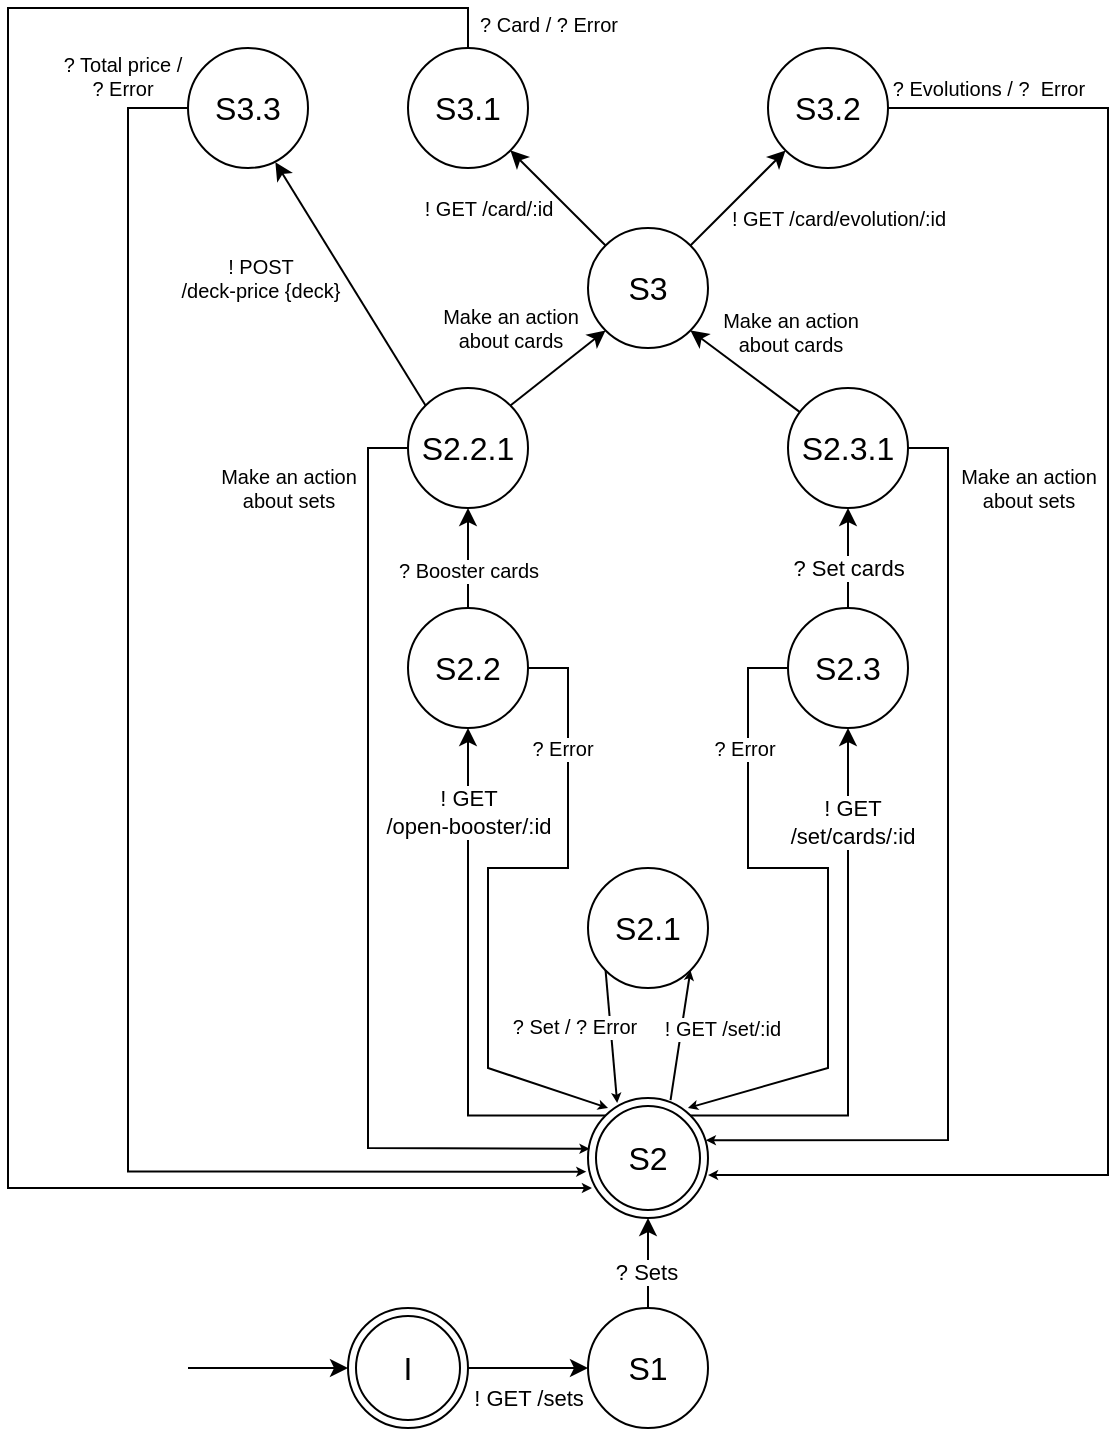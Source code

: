 <mxfile version="22.1.2" type="device">
  <diagram name="Page-1" id="J8fZc90PBT1qO0DWgf4Q">
    <mxGraphModel dx="989" dy="670" grid="1" gridSize="10" guides="1" tooltips="1" connect="1" arrows="1" fold="1" page="1" pageScale="1" pageWidth="827" pageHeight="1169" math="0" shadow="0">
      <root>
        <mxCell id="0" />
        <mxCell id="1" parent="0" />
        <mxCell id="WSWHWqj17P2bj2SfIeIW-4" style="edgeStyle=orthogonalEdgeStyle;rounded=0;orthogonalLoop=1;jettySize=auto;html=1;" parent="1" source="WSWHWqj17P2bj2SfIeIW-2" target="WSWHWqj17P2bj2SfIeIW-3" edge="1">
          <mxGeometry relative="1" as="geometry" />
        </mxCell>
        <mxCell id="WSWHWqj17P2bj2SfIeIW-5" value="! GET /sets" style="edgeLabel;html=1;align=center;verticalAlign=middle;resizable=0;points=[];" parent="WSWHWqj17P2bj2SfIeIW-4" vertex="1" connectable="0">
          <mxGeometry x="0.02" relative="1" as="geometry">
            <mxPoint x="-1" y="15" as="offset" />
          </mxGeometry>
        </mxCell>
        <mxCell id="WSWHWqj17P2bj2SfIeIW-2" value="I" style="ellipse;shape=doubleEllipse;whiteSpace=wrap;html=1;aspect=fixed;fontSize=16;" parent="1" vertex="1">
          <mxGeometry x="540" y="660" width="60" height="60" as="geometry" />
        </mxCell>
        <mxCell id="WSWHWqj17P2bj2SfIeIW-12" value="" style="edgeStyle=orthogonalEdgeStyle;rounded=0;orthogonalLoop=1;jettySize=auto;html=1;" parent="1" source="WSWHWqj17P2bj2SfIeIW-3" target="WSWHWqj17P2bj2SfIeIW-10" edge="1">
          <mxGeometry relative="1" as="geometry" />
        </mxCell>
        <mxCell id="WSWHWqj17P2bj2SfIeIW-13" value="? Sets" style="edgeLabel;html=1;align=center;verticalAlign=middle;resizable=0;points=[];labelBackgroundColor=default;" parent="WSWHWqj17P2bj2SfIeIW-12" vertex="1" connectable="0">
          <mxGeometry x="0.103" y="-1" relative="1" as="geometry">
            <mxPoint x="-2" y="7" as="offset" />
          </mxGeometry>
        </mxCell>
        <mxCell id="WSWHWqj17P2bj2SfIeIW-3" value="S1" style="ellipse;whiteSpace=wrap;html=1;aspect=fixed;fontSize=16;" parent="1" vertex="1">
          <mxGeometry x="660" y="660" width="60" height="60" as="geometry" />
        </mxCell>
        <mxCell id="WSWHWqj17P2bj2SfIeIW-9" value="S2.1" style="ellipse;whiteSpace=wrap;html=1;aspect=fixed;fontSize=16;" parent="1" vertex="1">
          <mxGeometry x="660" y="440" width="60" height="60" as="geometry" />
        </mxCell>
        <mxCell id="WSWHWqj17P2bj2SfIeIW-17" value="" style="edgeStyle=orthogonalEdgeStyle;rounded=0;orthogonalLoop=1;jettySize=auto;html=1;exitX=0;exitY=0;exitDx=0;exitDy=0;entryX=0.5;entryY=1;entryDx=0;entryDy=0;" parent="1" source="WSWHWqj17P2bj2SfIeIW-10" target="WSWHWqj17P2bj2SfIeIW-16" edge="1">
          <mxGeometry relative="1" as="geometry">
            <mxPoint x="660" y="555" as="sourcePoint" />
            <mxPoint x="590" y="350" as="targetPoint" />
          </mxGeometry>
        </mxCell>
        <mxCell id="WSWHWqj17P2bj2SfIeIW-18" value="! GET&lt;br&gt;/open-booster/:id" style="edgeLabel;html=1;align=center;verticalAlign=middle;resizable=0;points=[];" parent="WSWHWqj17P2bj2SfIeIW-17" vertex="1" connectable="0">
          <mxGeometry x="-0.289" y="3" relative="1" as="geometry">
            <mxPoint x="3" y="-127" as="offset" />
          </mxGeometry>
        </mxCell>
        <mxCell id="WSWHWqj17P2bj2SfIeIW-20" style="edgeStyle=orthogonalEdgeStyle;rounded=0;orthogonalLoop=1;jettySize=auto;html=1;entryX=0.5;entryY=1;entryDx=0;entryDy=0;exitX=1;exitY=0;exitDx=0;exitDy=0;" parent="1" source="WSWHWqj17P2bj2SfIeIW-10" target="WSWHWqj17P2bj2SfIeIW-19" edge="1">
          <mxGeometry relative="1" as="geometry" />
        </mxCell>
        <mxCell id="WSWHWqj17P2bj2SfIeIW-21" value="! GET &lt;br&gt;/set/cards/:id" style="edgeLabel;html=1;align=center;verticalAlign=middle;resizable=0;points=[];" parent="WSWHWqj17P2bj2SfIeIW-20" vertex="1" connectable="0">
          <mxGeometry x="-0.2" y="-1" relative="1" as="geometry">
            <mxPoint x="1" y="-117" as="offset" />
          </mxGeometry>
        </mxCell>
        <mxCell id="WSWHWqj17P2bj2SfIeIW-10" value="S2" style="ellipse;shape=doubleEllipse;whiteSpace=wrap;html=1;aspect=fixed;fontSize=16;" parent="1" vertex="1">
          <mxGeometry x="660" y="555" width="60" height="60" as="geometry" />
        </mxCell>
        <mxCell id="WSWHWqj17P2bj2SfIeIW-11" value="" style="endArrow=classic;html=1;rounded=0;entryX=0;entryY=0.5;entryDx=0;entryDy=0;" parent="1" target="WSWHWqj17P2bj2SfIeIW-2" edge="1">
          <mxGeometry width="50" height="50" relative="1" as="geometry">
            <mxPoint x="460" y="690" as="sourcePoint" />
            <mxPoint x="400" y="580" as="targetPoint" />
          </mxGeometry>
        </mxCell>
        <mxCell id="WSWHWqj17P2bj2SfIeIW-38" style="edgeStyle=orthogonalEdgeStyle;rounded=0;orthogonalLoop=1;jettySize=auto;html=1;" parent="1" source="WSWHWqj17P2bj2SfIeIW-16" target="WSWHWqj17P2bj2SfIeIW-37" edge="1">
          <mxGeometry relative="1" as="geometry" />
        </mxCell>
        <mxCell id="WSWHWqj17P2bj2SfIeIW-39" value="? Booster cards" style="edgeLabel;html=1;align=center;verticalAlign=middle;resizable=0;points=[];fontSize=10;" parent="WSWHWqj17P2bj2SfIeIW-38" vertex="1" connectable="0">
          <mxGeometry x="0.103" y="-3" relative="1" as="geometry">
            <mxPoint x="-3" y="8" as="offset" />
          </mxGeometry>
        </mxCell>
        <mxCell id="WSWHWqj17P2bj2SfIeIW-16" value="S2.2" style="ellipse;whiteSpace=wrap;html=1;aspect=fixed;fontSize=16;" parent="1" vertex="1">
          <mxGeometry x="570" y="310" width="60" height="60" as="geometry" />
        </mxCell>
        <mxCell id="WSWHWqj17P2bj2SfIeIW-44" style="edgeStyle=orthogonalEdgeStyle;rounded=0;orthogonalLoop=1;jettySize=auto;html=1;entryX=0.5;entryY=1;entryDx=0;entryDy=0;" parent="1" source="WSWHWqj17P2bj2SfIeIW-19" target="WSWHWqj17P2bj2SfIeIW-40" edge="1">
          <mxGeometry relative="1" as="geometry" />
        </mxCell>
        <mxCell id="WSWHWqj17P2bj2SfIeIW-45" value="? Set cards" style="edgeLabel;html=1;align=center;verticalAlign=middle;resizable=0;points=[];" parent="WSWHWqj17P2bj2SfIeIW-44" vertex="1" connectable="0">
          <mxGeometry x="0.209" relative="1" as="geometry">
            <mxPoint y="10" as="offset" />
          </mxGeometry>
        </mxCell>
        <mxCell id="WSWHWqj17P2bj2SfIeIW-19" value="S2.3" style="ellipse;whiteSpace=wrap;html=1;aspect=fixed;fontSize=16;" parent="1" vertex="1">
          <mxGeometry x="760" y="310" width="60" height="60" as="geometry" />
        </mxCell>
        <mxCell id="WSWHWqj17P2bj2SfIeIW-26" value="S3.2" style="ellipse;whiteSpace=wrap;html=1;aspect=fixed;fontSize=16;" parent="1" vertex="1">
          <mxGeometry x="750" y="30" width="60" height="60" as="geometry" />
        </mxCell>
        <mxCell id="WSWHWqj17P2bj2SfIeIW-27" value="S3.1" style="ellipse;whiteSpace=wrap;html=1;aspect=fixed;fontSize=16;" parent="1" vertex="1">
          <mxGeometry x="570" y="30" width="60" height="60" as="geometry" />
        </mxCell>
        <mxCell id="WSWHWqj17P2bj2SfIeIW-28" value="S3.3" style="ellipse;whiteSpace=wrap;html=1;aspect=fixed;fontSize=16;" parent="1" vertex="1">
          <mxGeometry x="460" y="30" width="60" height="60" as="geometry" />
        </mxCell>
        <mxCell id="WSWHWqj17P2bj2SfIeIW-37" value="S2.2.1" style="ellipse;whiteSpace=wrap;html=1;aspect=fixed;fontSize=16;" parent="1" vertex="1">
          <mxGeometry x="570" y="200" width="60" height="60" as="geometry" />
        </mxCell>
        <mxCell id="WSWHWqj17P2bj2SfIeIW-40" value="S2.3.1" style="ellipse;whiteSpace=wrap;html=1;aspect=fixed;fontSize=16;" parent="1" vertex="1">
          <mxGeometry x="760" y="200" width="60" height="60" as="geometry" />
        </mxCell>
        <mxCell id="WSWHWqj17P2bj2SfIeIW-46" value="" style="endArrow=classic;html=1;rounded=0;endSize=2;exitX=1;exitY=0.5;exitDx=0;exitDy=0;entryX=0.167;entryY=0.083;entryDx=0;entryDy=0;entryPerimeter=0;" parent="1" source="WSWHWqj17P2bj2SfIeIW-16" target="WSWHWqj17P2bj2SfIeIW-10" edge="1">
          <mxGeometry width="50" height="50" relative="1" as="geometry">
            <mxPoint x="590" y="420" as="sourcePoint" />
            <mxPoint x="640" y="370" as="targetPoint" />
            <Array as="points">
              <mxPoint x="650" y="340" />
              <mxPoint x="650" y="440" />
              <mxPoint x="610" y="440" />
              <mxPoint x="610" y="540" />
            </Array>
          </mxGeometry>
        </mxCell>
        <mxCell id="WSWHWqj17P2bj2SfIeIW-49" value="? Error" style="edgeLabel;html=1;align=center;verticalAlign=middle;resizable=0;points=[];fontSize=10;" parent="WSWHWqj17P2bj2SfIeIW-46" vertex="1" connectable="0">
          <mxGeometry x="-0.6" y="1" relative="1" as="geometry">
            <mxPoint x="-4" y="-5" as="offset" />
          </mxGeometry>
        </mxCell>
        <mxCell id="WSWHWqj17P2bj2SfIeIW-48" value="" style="endArrow=classic;html=1;rounded=0;endSize=2;exitX=0;exitY=0.5;exitDx=0;exitDy=0;entryX=0.833;entryY=0.083;entryDx=0;entryDy=0;entryPerimeter=0;" parent="1" source="WSWHWqj17P2bj2SfIeIW-19" target="WSWHWqj17P2bj2SfIeIW-10" edge="1">
          <mxGeometry width="50" height="50" relative="1" as="geometry">
            <mxPoint x="590" y="420" as="sourcePoint" />
            <mxPoint x="640" y="370" as="targetPoint" />
            <Array as="points">
              <mxPoint x="740" y="340" />
              <mxPoint x="740" y="440" />
              <mxPoint x="780" y="440" />
              <mxPoint x="780" y="540" />
            </Array>
          </mxGeometry>
        </mxCell>
        <mxCell id="WSWHWqj17P2bj2SfIeIW-50" value="? Error" style="edgeLabel;html=1;align=center;verticalAlign=middle;resizable=0;points=[];fontSize=10;" parent="WSWHWqj17P2bj2SfIeIW-48" vertex="1" connectable="0">
          <mxGeometry x="-0.566" y="-2" relative="1" as="geometry">
            <mxPoint y="-12" as="offset" />
          </mxGeometry>
        </mxCell>
        <mxCell id="WSWHWqj17P2bj2SfIeIW-51" value="" style="endArrow=classic;html=1;rounded=0;endSize=2;exitX=0;exitY=0.5;exitDx=0;exitDy=0;entryX=0.013;entryY=0.423;entryDx=0;entryDy=0;entryPerimeter=0;" parent="1" source="WSWHWqj17P2bj2SfIeIW-37" target="WSWHWqj17P2bj2SfIeIW-10" edge="1">
          <mxGeometry width="50" height="50" relative="1" as="geometry">
            <mxPoint x="590" y="250" as="sourcePoint" />
            <mxPoint x="640" y="200" as="targetPoint" />
            <Array as="points">
              <mxPoint x="550" y="230" />
              <mxPoint x="550" y="580" />
            </Array>
          </mxGeometry>
        </mxCell>
        <mxCell id="WSWHWqj17P2bj2SfIeIW-52" value="Make an action &lt;br style=&quot;font-size: 10px;&quot;&gt;about sets" style="edgeLabel;html=1;align=center;verticalAlign=middle;resizable=0;points=[];fontSize=10;" parent="WSWHWqj17P2bj2SfIeIW-51" vertex="1" connectable="0">
          <mxGeometry x="-0.747" y="-2" relative="1" as="geometry">
            <mxPoint x="-38" y="-21" as="offset" />
          </mxGeometry>
        </mxCell>
        <mxCell id="WSWHWqj17P2bj2SfIeIW-53" value="" style="endArrow=classic;html=1;rounded=0;endSize=2;exitX=1;exitY=0.5;exitDx=0;exitDy=0;entryX=0.982;entryY=0.352;entryDx=0;entryDy=0;entryPerimeter=0;" parent="1" source="WSWHWqj17P2bj2SfIeIW-40" target="WSWHWqj17P2bj2SfIeIW-10" edge="1">
          <mxGeometry width="50" height="50" relative="1" as="geometry">
            <mxPoint x="590" y="360" as="sourcePoint" />
            <mxPoint x="640" y="310" as="targetPoint" />
            <Array as="points">
              <mxPoint x="840" y="230" />
              <mxPoint x="840" y="576" />
            </Array>
          </mxGeometry>
        </mxCell>
        <mxCell id="WSWHWqj17P2bj2SfIeIW-54" value="Make an action&lt;br style=&quot;border-color: var(--border-color); font-size: 10px;&quot;&gt;&lt;span style=&quot;font-size: 10px;&quot;&gt;about sets&lt;/span&gt;" style="edgeLabel;html=1;align=center;verticalAlign=middle;resizable=0;points=[];fontSize=10;" parent="WSWHWqj17P2bj2SfIeIW-53" vertex="1" connectable="0">
          <mxGeometry x="-0.787" y="-2" relative="1" as="geometry">
            <mxPoint x="42" y="-12" as="offset" />
          </mxGeometry>
        </mxCell>
        <mxCell id="WSWHWqj17P2bj2SfIeIW-55" value="S3" style="ellipse;whiteSpace=wrap;html=1;aspect=fixed;fontSize=16;" parent="1" vertex="1">
          <mxGeometry x="660" y="120" width="60" height="60" as="geometry" />
        </mxCell>
        <mxCell id="WSWHWqj17P2bj2SfIeIW-56" value="" style="endArrow=classic;html=1;rounded=0;exitX=1;exitY=0;exitDx=0;exitDy=0;entryX=0;entryY=1;entryDx=0;entryDy=0;" parent="1" source="WSWHWqj17P2bj2SfIeIW-37" target="WSWHWqj17P2bj2SfIeIW-55" edge="1">
          <mxGeometry width="50" height="50" relative="1" as="geometry">
            <mxPoint x="590" y="190" as="sourcePoint" />
            <mxPoint x="640" y="140" as="targetPoint" />
          </mxGeometry>
        </mxCell>
        <mxCell id="WSWHWqj17P2bj2SfIeIW-57" value="Make an action &lt;br style=&quot;font-size: 10px;&quot;&gt;about cards" style="edgeLabel;html=1;align=center;verticalAlign=middle;resizable=0;points=[];fontSize=10;labelBackgroundColor=none;" parent="WSWHWqj17P2bj2SfIeIW-56" vertex="1" connectable="0">
          <mxGeometry x="0.233" y="-1" relative="1" as="geometry">
            <mxPoint x="-31" y="-17" as="offset" />
          </mxGeometry>
        </mxCell>
        <mxCell id="WSWHWqj17P2bj2SfIeIW-58" value="" style="endArrow=classic;html=1;rounded=0;entryX=1;entryY=1;entryDx=0;entryDy=0;" parent="1" source="WSWHWqj17P2bj2SfIeIW-40" target="WSWHWqj17P2bj2SfIeIW-55" edge="1">
          <mxGeometry width="50" height="50" relative="1" as="geometry">
            <mxPoint x="631" y="219" as="sourcePoint" />
            <mxPoint x="679" y="181" as="targetPoint" />
          </mxGeometry>
        </mxCell>
        <mxCell id="WSWHWqj17P2bj2SfIeIW-59" value="Make an action &lt;br style=&quot;font-size: 10px;&quot;&gt;about cards" style="edgeLabel;html=1;align=center;verticalAlign=middle;resizable=0;points=[];fontSize=10;labelBackgroundColor=none;" parent="WSWHWqj17P2bj2SfIeIW-58" vertex="1" connectable="0">
          <mxGeometry x="0.233" y="-1" relative="1" as="geometry">
            <mxPoint x="28" y="-14" as="offset" />
          </mxGeometry>
        </mxCell>
        <mxCell id="WSWHWqj17P2bj2SfIeIW-60" value="" style="endArrow=classic;html=1;rounded=0;exitX=0;exitY=0;exitDx=0;exitDy=0;entryX=1;entryY=1;entryDx=0;entryDy=0;" parent="1" source="WSWHWqj17P2bj2SfIeIW-55" target="WSWHWqj17P2bj2SfIeIW-27" edge="1">
          <mxGeometry width="50" height="50" relative="1" as="geometry">
            <mxPoint x="631" y="219" as="sourcePoint" />
            <mxPoint x="679" y="181" as="targetPoint" />
          </mxGeometry>
        </mxCell>
        <mxCell id="WSWHWqj17P2bj2SfIeIW-61" value="! GET /card/:id" style="edgeLabel;html=1;align=center;verticalAlign=middle;resizable=0;points=[];fontSize=10;labelBackgroundColor=none;" parent="WSWHWqj17P2bj2SfIeIW-60" vertex="1" connectable="0">
          <mxGeometry x="0.233" y="-1" relative="1" as="geometry">
            <mxPoint x="-30" y="11" as="offset" />
          </mxGeometry>
        </mxCell>
        <mxCell id="WSWHWqj17P2bj2SfIeIW-62" value="" style="endArrow=classic;html=1;rounded=0;exitX=1;exitY=0;exitDx=0;exitDy=0;entryX=0;entryY=1;entryDx=0;entryDy=0;" parent="1" source="WSWHWqj17P2bj2SfIeIW-55" target="WSWHWqj17P2bj2SfIeIW-26" edge="1">
          <mxGeometry width="50" height="50" relative="1" as="geometry">
            <mxPoint x="679" y="139" as="sourcePoint" />
            <mxPoint x="631" y="91" as="targetPoint" />
          </mxGeometry>
        </mxCell>
        <mxCell id="WSWHWqj17P2bj2SfIeIW-63" value="! GET /card/evolution/:id" style="edgeLabel;html=1;align=center;verticalAlign=middle;resizable=0;points=[];fontSize=10;labelBackgroundColor=none;" parent="WSWHWqj17P2bj2SfIeIW-62" vertex="1" connectable="0">
          <mxGeometry x="0.233" y="-1" relative="1" as="geometry">
            <mxPoint x="43" y="15" as="offset" />
          </mxGeometry>
        </mxCell>
        <mxCell id="WSWHWqj17P2bj2SfIeIW-64" value="" style="endArrow=classic;html=1;rounded=0;exitX=0;exitY=0;exitDx=0;exitDy=0;entryX=0.728;entryY=0.951;entryDx=0;entryDy=0;entryPerimeter=0;" parent="1" source="WSWHWqj17P2bj2SfIeIW-37" target="WSWHWqj17P2bj2SfIeIW-28" edge="1">
          <mxGeometry width="50" height="50" relative="1" as="geometry">
            <mxPoint x="679" y="139" as="sourcePoint" />
            <mxPoint x="631" y="91" as="targetPoint" />
          </mxGeometry>
        </mxCell>
        <mxCell id="WSWHWqj17P2bj2SfIeIW-65" value="! POST &lt;br&gt;/deck-price {deck}" style="edgeLabel;html=1;align=center;verticalAlign=middle;resizable=0;points=[];fontSize=10;labelBackgroundColor=none;" parent="WSWHWqj17P2bj2SfIeIW-64" vertex="1" connectable="0">
          <mxGeometry x="0.233" y="-1" relative="1" as="geometry">
            <mxPoint x="-38" y="11" as="offset" />
          </mxGeometry>
        </mxCell>
        <mxCell id="WSWHWqj17P2bj2SfIeIW-66" style="edgeStyle=orthogonalEdgeStyle;rounded=0;orthogonalLoop=1;jettySize=auto;html=1;entryX=1;entryY=0.642;entryDx=0;entryDy=0;entryPerimeter=0;endSize=2;" parent="1" source="WSWHWqj17P2bj2SfIeIW-26" target="WSWHWqj17P2bj2SfIeIW-10" edge="1">
          <mxGeometry relative="1" as="geometry">
            <Array as="points">
              <mxPoint x="920" y="60" />
              <mxPoint x="920" y="594" />
            </Array>
          </mxGeometry>
        </mxCell>
        <mxCell id="WSWHWqj17P2bj2SfIeIW-67" value="? Evolutions / ?&amp;nbsp; Error" style="edgeLabel;html=1;align=center;verticalAlign=middle;resizable=0;points=[];fontSize=10;" parent="WSWHWqj17P2bj2SfIeIW-66" vertex="1" connectable="0">
          <mxGeometry x="-0.759" y="1" relative="1" as="geometry">
            <mxPoint x="-52" y="-9" as="offset" />
          </mxGeometry>
        </mxCell>
        <mxCell id="WSWHWqj17P2bj2SfIeIW-68" style="edgeStyle=orthogonalEdgeStyle;rounded=0;orthogonalLoop=1;jettySize=auto;html=1;entryX=-0.014;entryY=0.614;entryDx=0;entryDy=0;entryPerimeter=0;endSize=2;" parent="1" source="WSWHWqj17P2bj2SfIeIW-28" target="WSWHWqj17P2bj2SfIeIW-10" edge="1">
          <mxGeometry relative="1" as="geometry">
            <Array as="points">
              <mxPoint x="430" y="60" />
              <mxPoint x="430" y="592" />
            </Array>
          </mxGeometry>
        </mxCell>
        <mxCell id="WSWHWqj17P2bj2SfIeIW-69" value="? Total price / &lt;br&gt;? Error" style="edgeLabel;html=1;align=center;verticalAlign=middle;resizable=0;points=[];fontSize=10;" parent="WSWHWqj17P2bj2SfIeIW-68" vertex="1" connectable="0">
          <mxGeometry x="-0.825" y="-3" relative="1" as="geometry">
            <mxPoint y="-55" as="offset" />
          </mxGeometry>
        </mxCell>
        <mxCell id="WSWHWqj17P2bj2SfIeIW-70" style="edgeStyle=orthogonalEdgeStyle;rounded=0;orthogonalLoop=1;jettySize=auto;html=1;endSize=2;entryX=0.033;entryY=0.75;entryDx=0;entryDy=0;entryPerimeter=0;" parent="1" source="WSWHWqj17P2bj2SfIeIW-27" target="WSWHWqj17P2bj2SfIeIW-10" edge="1">
          <mxGeometry relative="1" as="geometry">
            <mxPoint x="640" y="600" as="targetPoint" />
            <Array as="points">
              <mxPoint x="600" y="10" />
              <mxPoint x="370" y="10" />
              <mxPoint x="370" y="600" />
            </Array>
          </mxGeometry>
        </mxCell>
        <mxCell id="WSWHWqj17P2bj2SfIeIW-71" value="? Card / ? Error" style="edgeLabel;html=1;align=center;verticalAlign=middle;resizable=0;points=[];fontSize=10;" parent="WSWHWqj17P2bj2SfIeIW-70" vertex="1" connectable="0">
          <mxGeometry x="-0.935" y="1" relative="1" as="geometry">
            <mxPoint x="57" y="7" as="offset" />
          </mxGeometry>
        </mxCell>
        <mxCell id="WSWHWqj17P2bj2SfIeIW-74" value="" style="endArrow=classic;html=1;rounded=0;exitX=0.688;exitY=0.018;exitDx=0;exitDy=0;exitPerimeter=0;entryX=1;entryY=1;entryDx=0;entryDy=0;endSize=2;" parent="1" source="WSWHWqj17P2bj2SfIeIW-10" target="WSWHWqj17P2bj2SfIeIW-9" edge="1">
          <mxGeometry width="50" height="50" relative="1" as="geometry">
            <mxPoint x="620" y="490" as="sourcePoint" />
            <mxPoint x="670" y="440" as="targetPoint" />
          </mxGeometry>
        </mxCell>
        <mxCell id="WSWHWqj17P2bj2SfIeIW-75" value="! GET /set/:id" style="edgeLabel;html=1;align=center;verticalAlign=middle;resizable=0;points=[];fontSize=10;" parent="WSWHWqj17P2bj2SfIeIW-74" vertex="1" connectable="0">
          <mxGeometry x="0.162" relative="1" as="geometry">
            <mxPoint x="20" y="1" as="offset" />
          </mxGeometry>
        </mxCell>
        <mxCell id="WSWHWqj17P2bj2SfIeIW-76" value="" style="endArrow=classic;html=1;rounded=0;endSize=2;entryX=0.243;entryY=0.041;entryDx=0;entryDy=0;entryPerimeter=0;exitX=0;exitY=1;exitDx=0;exitDy=0;" parent="1" source="WSWHWqj17P2bj2SfIeIW-9" target="WSWHWqj17P2bj2SfIeIW-10" edge="1">
          <mxGeometry width="50" height="50" relative="1" as="geometry">
            <mxPoint x="650" y="510" as="sourcePoint" />
            <mxPoint x="670" y="440" as="targetPoint" />
          </mxGeometry>
        </mxCell>
        <mxCell id="WSWHWqj17P2bj2SfIeIW-77" value="? Set / ? Error" style="edgeLabel;html=1;align=center;verticalAlign=middle;resizable=0;points=[];fontSize=10;" parent="WSWHWqj17P2bj2SfIeIW-76" vertex="1" connectable="0">
          <mxGeometry x="-0.219" y="1" relative="1" as="geometry">
            <mxPoint x="-19" y="2" as="offset" />
          </mxGeometry>
        </mxCell>
      </root>
    </mxGraphModel>
  </diagram>
</mxfile>
